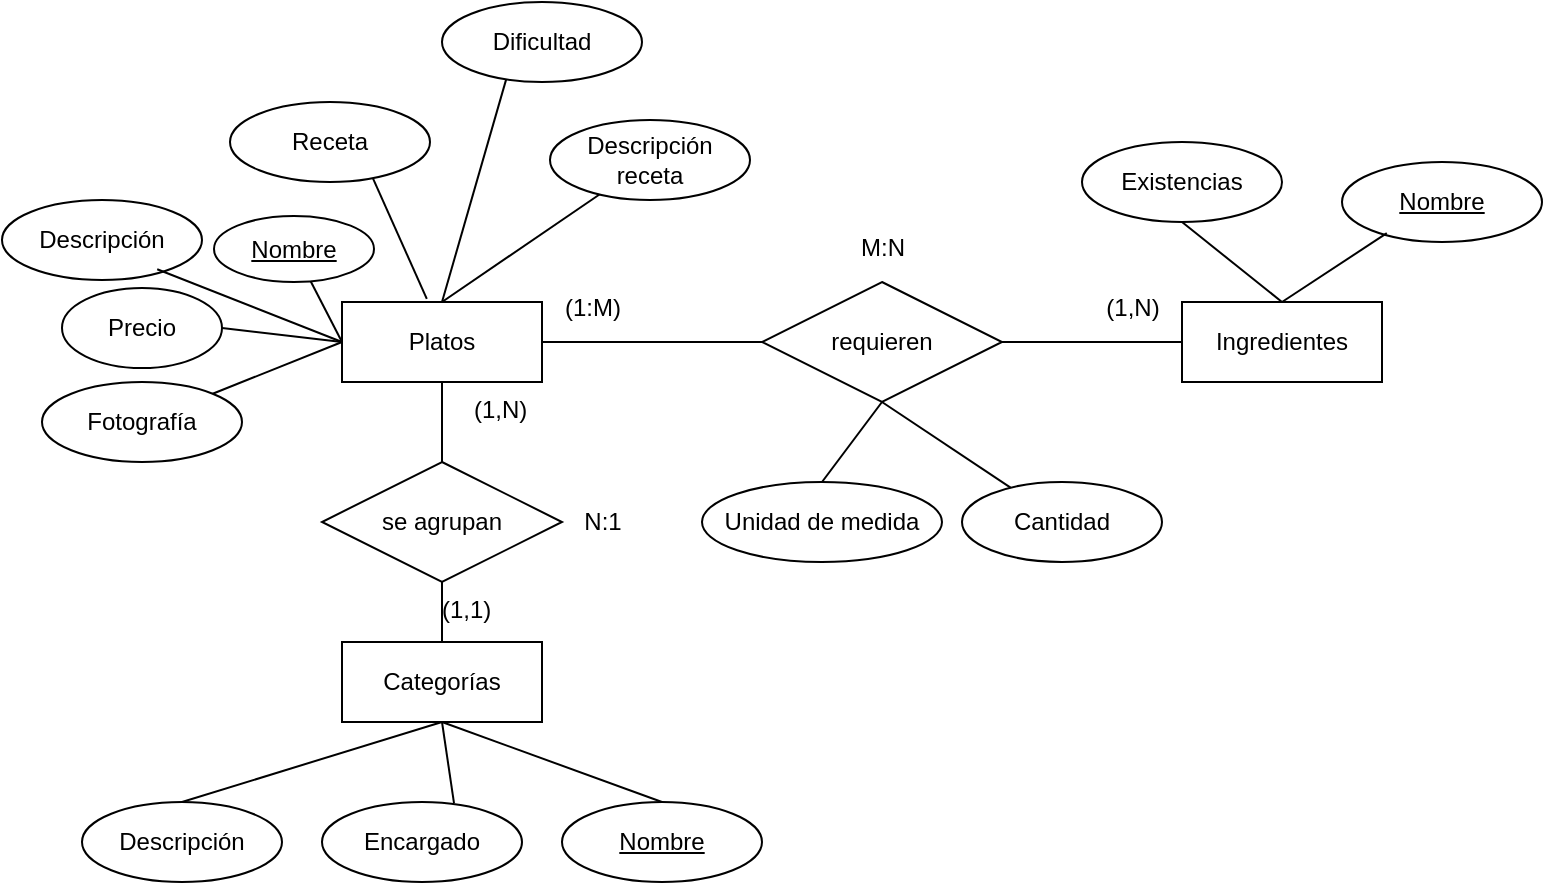 <mxfile version="24.8.8">
  <diagram name="Page-1" id="WBDv5_wROoBOC59eoUjj">
    <mxGraphModel dx="1050" dy="538" grid="1" gridSize="10" guides="1" tooltips="1" connect="1" arrows="1" fold="1" page="1" pageScale="1" pageWidth="827" pageHeight="1169" math="0" shadow="0">
      <root>
        <mxCell id="0" />
        <mxCell id="1" parent="0" />
        <mxCell id="DAipajvYqbnX_JBAI4qC-47" value="" style="endArrow=none;html=1;rounded=0;exitX=0.332;exitY=0.87;exitDx=0;exitDy=0;entryX=0.5;entryY=0;entryDx=0;entryDy=0;exitPerimeter=0;" edge="1" parent="1" source="DAipajvYqbnX_JBAI4qC-4" target="DAipajvYqbnX_JBAI4qC-1">
          <mxGeometry relative="1" as="geometry">
            <mxPoint x="180" y="490" as="sourcePoint" />
            <mxPoint x="340" y="490" as="targetPoint" />
          </mxGeometry>
        </mxCell>
        <mxCell id="DAipajvYqbnX_JBAI4qC-53" value="" style="endArrow=none;html=1;rounded=0;entryX=0.712;entryY=0.94;entryDx=0;entryDy=0;exitX=0.424;exitY=-0.04;exitDx=0;exitDy=0;exitPerimeter=0;entryPerimeter=0;" edge="1" parent="1" source="DAipajvYqbnX_JBAI4qC-1" target="DAipajvYqbnX_JBAI4qC-13">
          <mxGeometry relative="1" as="geometry">
            <mxPoint x="245" y="360" as="sourcePoint" />
            <mxPoint x="284" y="320" as="targetPoint" />
          </mxGeometry>
        </mxCell>
        <mxCell id="DAipajvYqbnX_JBAI4qC-28" style="edgeStyle=orthogonalEdgeStyle;rounded=0;orthogonalLoop=1;jettySize=auto;html=1;exitX=0.5;exitY=1;exitDx=0;exitDy=0;entryX=0.5;entryY=0;entryDx=0;entryDy=0;endArrow=none;endFill=0;" edge="1" parent="1" source="DAipajvYqbnX_JBAI4qC-1" target="DAipajvYqbnX_JBAI4qC-25">
          <mxGeometry relative="1" as="geometry" />
        </mxCell>
        <mxCell id="DAipajvYqbnX_JBAI4qC-1" value="Platos" style="whiteSpace=wrap;html=1;align=center;" vertex="1" parent="1">
          <mxGeometry x="210" y="350" width="100" height="40" as="geometry" />
        </mxCell>
        <mxCell id="DAipajvYqbnX_JBAI4qC-3" value="Descripción" style="ellipse;whiteSpace=wrap;html=1;align=center;" vertex="1" parent="1">
          <mxGeometry x="40" y="299" width="100" height="40" as="geometry" />
        </mxCell>
        <mxCell id="DAipajvYqbnX_JBAI4qC-4" value="Dificultad" style="ellipse;whiteSpace=wrap;html=1;align=center;" vertex="1" parent="1">
          <mxGeometry x="260" y="200" width="100" height="40" as="geometry" />
        </mxCell>
        <mxCell id="DAipajvYqbnX_JBAI4qC-5" value="Fotografía" style="ellipse;whiteSpace=wrap;html=1;align=center;" vertex="1" parent="1">
          <mxGeometry x="60" y="390" width="100" height="40" as="geometry" />
        </mxCell>
        <mxCell id="DAipajvYqbnX_JBAI4qC-6" value="Precio" style="ellipse;whiteSpace=wrap;html=1;align=center;" vertex="1" parent="1">
          <mxGeometry x="70" y="343" width="80" height="40" as="geometry" />
        </mxCell>
        <mxCell id="DAipajvYqbnX_JBAI4qC-7" value="Nombre" style="ellipse;whiteSpace=wrap;html=1;align=center;fontStyle=4;" vertex="1" parent="1">
          <mxGeometry x="146" y="307" width="80" height="33" as="geometry" />
        </mxCell>
        <mxCell id="DAipajvYqbnX_JBAI4qC-30" value="" style="edgeStyle=orthogonalEdgeStyle;rounded=0;orthogonalLoop=1;jettySize=auto;html=1;endArrow=none;endFill=0;" edge="1" parent="1" source="DAipajvYqbnX_JBAI4qC-11" target="DAipajvYqbnX_JBAI4qC-1">
          <mxGeometry relative="1" as="geometry" />
        </mxCell>
        <mxCell id="DAipajvYqbnX_JBAI4qC-31" style="edgeStyle=orthogonalEdgeStyle;rounded=0;orthogonalLoop=1;jettySize=auto;html=1;exitX=1;exitY=0.5;exitDx=0;exitDy=0;endArrow=none;endFill=0;" edge="1" parent="1" source="DAipajvYqbnX_JBAI4qC-11">
          <mxGeometry relative="1" as="geometry">
            <mxPoint x="540" y="370" as="targetPoint" />
          </mxGeometry>
        </mxCell>
        <mxCell id="DAipajvYqbnX_JBAI4qC-52" style="edgeStyle=orthogonalEdgeStyle;rounded=0;orthogonalLoop=1;jettySize=auto;html=1;exitX=1;exitY=0.5;exitDx=0;exitDy=0;entryX=0;entryY=0.5;entryDx=0;entryDy=0;endArrow=none;endFill=0;" edge="1" parent="1" source="DAipajvYqbnX_JBAI4qC-11" target="DAipajvYqbnX_JBAI4qC-17">
          <mxGeometry relative="1" as="geometry" />
        </mxCell>
        <mxCell id="DAipajvYqbnX_JBAI4qC-11" value="requieren" style="shape=rhombus;perimeter=rhombusPerimeter;whiteSpace=wrap;html=1;align=center;" vertex="1" parent="1">
          <mxGeometry x="420" y="340" width="120" height="60" as="geometry" />
        </mxCell>
        <mxCell id="DAipajvYqbnX_JBAI4qC-12" value="Descripción" style="ellipse;whiteSpace=wrap;html=1;align=center;" vertex="1" parent="1">
          <mxGeometry x="80" y="600" width="100" height="40" as="geometry" />
        </mxCell>
        <mxCell id="DAipajvYqbnX_JBAI4qC-13" value="Receta" style="ellipse;whiteSpace=wrap;html=1;align=center;" vertex="1" parent="1">
          <mxGeometry x="154" y="250" width="100" height="40" as="geometry" />
        </mxCell>
        <mxCell id="DAipajvYqbnX_JBAI4qC-14" value="Unidad de medida" style="ellipse;whiteSpace=wrap;html=1;align=center;" vertex="1" parent="1">
          <mxGeometry x="390" y="440" width="120" height="40" as="geometry" />
        </mxCell>
        <mxCell id="DAipajvYqbnX_JBAI4qC-15" value="Cantidad" style="ellipse;whiteSpace=wrap;html=1;align=center;" vertex="1" parent="1">
          <mxGeometry x="520" y="440" width="100" height="40" as="geometry" />
        </mxCell>
        <mxCell id="DAipajvYqbnX_JBAI4qC-17" value="Ingredientes" style="whiteSpace=wrap;html=1;align=center;" vertex="1" parent="1">
          <mxGeometry x="630" y="350" width="100" height="40" as="geometry" />
        </mxCell>
        <mxCell id="DAipajvYqbnX_JBAI4qC-19" value="Existencias" style="ellipse;whiteSpace=wrap;html=1;align=center;" vertex="1" parent="1">
          <mxGeometry x="580" y="270" width="100" height="40" as="geometry" />
        </mxCell>
        <mxCell id="DAipajvYqbnX_JBAI4qC-21" value="Categorías" style="whiteSpace=wrap;html=1;align=center;" vertex="1" parent="1">
          <mxGeometry x="210" y="520" width="100" height="40" as="geometry" />
        </mxCell>
        <mxCell id="DAipajvYqbnX_JBAI4qC-29" style="edgeStyle=orthogonalEdgeStyle;rounded=0;orthogonalLoop=1;jettySize=auto;html=1;exitX=0.5;exitY=1;exitDx=0;exitDy=0;entryX=0.5;entryY=0;entryDx=0;entryDy=0;endArrow=none;endFill=0;" edge="1" parent="1" source="DAipajvYqbnX_JBAI4qC-25" target="DAipajvYqbnX_JBAI4qC-21">
          <mxGeometry relative="1" as="geometry" />
        </mxCell>
        <mxCell id="DAipajvYqbnX_JBAI4qC-25" value="se agrupan" style="shape=rhombus;perimeter=rhombusPerimeter;whiteSpace=wrap;html=1;align=center;" vertex="1" parent="1">
          <mxGeometry x="200" y="430" width="120" height="60" as="geometry" />
        </mxCell>
        <mxCell id="DAipajvYqbnX_JBAI4qC-26" value="Nombre" style="ellipse;whiteSpace=wrap;html=1;align=center;fontStyle=4;" vertex="1" parent="1">
          <mxGeometry x="320" y="600" width="100" height="40" as="geometry" />
        </mxCell>
        <mxCell id="DAipajvYqbnX_JBAI4qC-27" value="Encargado" style="ellipse;whiteSpace=wrap;html=1;align=center;" vertex="1" parent="1">
          <mxGeometry x="200" y="600" width="100" height="40" as="geometry" />
        </mxCell>
        <mxCell id="DAipajvYqbnX_JBAI4qC-36" value="(1,1)" style="text;strokeColor=none;fillColor=none;spacingLeft=4;spacingRight=4;overflow=hidden;rotatable=0;points=[[0,0.5],[1,0.5]];portConstraint=eastwest;fontSize=12;whiteSpace=wrap;html=1;" vertex="1" parent="1">
          <mxGeometry x="254" y="490" width="40" height="30" as="geometry" />
        </mxCell>
        <mxCell id="DAipajvYqbnX_JBAI4qC-37" value="(1,N)" style="text;strokeColor=none;fillColor=none;spacingLeft=4;spacingRight=4;overflow=hidden;rotatable=0;points=[[0,0.5],[1,0.5]];portConstraint=eastwest;fontSize=12;whiteSpace=wrap;html=1;" vertex="1" parent="1">
          <mxGeometry x="270" y="390" width="40" height="30" as="geometry" />
        </mxCell>
        <mxCell id="DAipajvYqbnX_JBAI4qC-38" value="N:1" style="text;html=1;align=center;verticalAlign=middle;resizable=0;points=[];autosize=1;strokeColor=none;fillColor=none;" vertex="1" parent="1">
          <mxGeometry x="320" y="445" width="40" height="30" as="geometry" />
        </mxCell>
        <mxCell id="DAipajvYqbnX_JBAI4qC-40" value="(1:M)" style="text;html=1;align=center;verticalAlign=middle;resizable=0;points=[];autosize=1;strokeColor=none;fillColor=none;" vertex="1" parent="1">
          <mxGeometry x="310" y="338" width="50" height="30" as="geometry" />
        </mxCell>
        <mxCell id="DAipajvYqbnX_JBAI4qC-43" value="(1,N)" style="text;html=1;align=center;verticalAlign=middle;resizable=0;points=[];autosize=1;strokeColor=none;fillColor=none;" vertex="1" parent="1">
          <mxGeometry x="580" y="338" width="50" height="30" as="geometry" />
        </mxCell>
        <mxCell id="DAipajvYqbnX_JBAI4qC-44" value="M:N" style="text;html=1;align=center;verticalAlign=middle;resizable=0;points=[];autosize=1;strokeColor=none;fillColor=none;" vertex="1" parent="1">
          <mxGeometry x="455" y="308" width="50" height="30" as="geometry" />
        </mxCell>
        <mxCell id="DAipajvYqbnX_JBAI4qC-46" value="" style="endArrow=none;html=1;rounded=0;" edge="1" parent="1" source="DAipajvYqbnX_JBAI4qC-7">
          <mxGeometry relative="1" as="geometry">
            <mxPoint x="180" y="490" as="sourcePoint" />
            <mxPoint x="210" y="370" as="targetPoint" />
          </mxGeometry>
        </mxCell>
        <mxCell id="DAipajvYqbnX_JBAI4qC-48" value="" style="endArrow=none;html=1;rounded=0;entryX=0.776;entryY=0.865;entryDx=0;entryDy=0;exitX=0;exitY=0.5;exitDx=0;exitDy=0;entryPerimeter=0;" edge="1" parent="1" source="DAipajvYqbnX_JBAI4qC-1" target="DAipajvYqbnX_JBAI4qC-3">
          <mxGeometry relative="1" as="geometry">
            <mxPoint x="244" y="319.5" as="sourcePoint" />
            <mxPoint x="404" y="319.5" as="targetPoint" />
          </mxGeometry>
        </mxCell>
        <mxCell id="DAipajvYqbnX_JBAI4qC-50" value="" style="endArrow=none;html=1;rounded=0;exitX=1;exitY=0.5;exitDx=0;exitDy=0;entryX=0;entryY=0.5;entryDx=0;entryDy=0;" edge="1" parent="1" source="DAipajvYqbnX_JBAI4qC-6" target="DAipajvYqbnX_JBAI4qC-1">
          <mxGeometry relative="1" as="geometry">
            <mxPoint x="180" y="490" as="sourcePoint" />
            <mxPoint x="340" y="490" as="targetPoint" />
          </mxGeometry>
        </mxCell>
        <mxCell id="DAipajvYqbnX_JBAI4qC-51" value="" style="endArrow=none;html=1;rounded=0;entryX=0;entryY=0.5;entryDx=0;entryDy=0;exitX=1;exitY=0;exitDx=0;exitDy=0;" edge="1" parent="1" source="DAipajvYqbnX_JBAI4qC-5" target="DAipajvYqbnX_JBAI4qC-1">
          <mxGeometry relative="1" as="geometry">
            <mxPoint x="160" y="400" as="sourcePoint" />
            <mxPoint x="340" y="490" as="targetPoint" />
          </mxGeometry>
        </mxCell>
        <mxCell id="DAipajvYqbnX_JBAI4qC-56" value="" style="endArrow=none;html=1;rounded=0;exitX=0.5;exitY=1;exitDx=0;exitDy=0;" edge="1" parent="1" source="DAipajvYqbnX_JBAI4qC-11" target="DAipajvYqbnX_JBAI4qC-15">
          <mxGeometry relative="1" as="geometry">
            <mxPoint x="294" y="460" as="sourcePoint" />
            <mxPoint x="354" y="420" as="targetPoint" />
          </mxGeometry>
        </mxCell>
        <mxCell id="DAipajvYqbnX_JBAI4qC-57" value="" style="endArrow=none;html=1;rounded=0;entryX=0.5;entryY=0;entryDx=0;entryDy=0;exitX=0.5;exitY=1;exitDx=0;exitDy=0;" edge="1" parent="1" source="DAipajvYqbnX_JBAI4qC-11" target="DAipajvYqbnX_JBAI4qC-14">
          <mxGeometry relative="1" as="geometry">
            <mxPoint x="300" y="485" as="sourcePoint" />
            <mxPoint x="370" y="470" as="targetPoint" />
          </mxGeometry>
        </mxCell>
        <mxCell id="DAipajvYqbnX_JBAI4qC-58" value="Descripción&lt;div&gt;receta&lt;/div&gt;" style="ellipse;whiteSpace=wrap;html=1;align=center;" vertex="1" parent="1">
          <mxGeometry x="314" y="259" width="100" height="40" as="geometry" />
        </mxCell>
        <mxCell id="DAipajvYqbnX_JBAI4qC-62" value="Nombre" style="ellipse;whiteSpace=wrap;html=1;align=center;fontStyle=4;" vertex="1" parent="1">
          <mxGeometry x="710" y="280" width="100" height="40" as="geometry" />
        </mxCell>
        <mxCell id="DAipajvYqbnX_JBAI4qC-65" value="" style="endArrow=none;html=1;rounded=0;entryX=0.5;entryY=0;entryDx=0;entryDy=0;" edge="1" parent="1" source="DAipajvYqbnX_JBAI4qC-58" target="DAipajvYqbnX_JBAI4qC-1">
          <mxGeometry relative="1" as="geometry">
            <mxPoint x="270" y="460" as="sourcePoint" />
            <mxPoint x="430" y="460" as="targetPoint" />
          </mxGeometry>
        </mxCell>
        <mxCell id="DAipajvYqbnX_JBAI4qC-68" value="" style="endArrow=none;html=1;rounded=0;exitX=0.5;exitY=1;exitDx=0;exitDy=0;entryX=0.5;entryY=0;entryDx=0;entryDy=0;" edge="1" parent="1" source="DAipajvYqbnX_JBAI4qC-19" target="DAipajvYqbnX_JBAI4qC-17">
          <mxGeometry relative="1" as="geometry">
            <mxPoint x="270" y="460" as="sourcePoint" />
            <mxPoint x="430" y="460" as="targetPoint" />
          </mxGeometry>
        </mxCell>
        <mxCell id="DAipajvYqbnX_JBAI4qC-69" value="" style="endArrow=none;html=1;rounded=0;exitX=0.224;exitY=0.89;exitDx=0;exitDy=0;exitPerimeter=0;entryX=0.5;entryY=0;entryDx=0;entryDy=0;" edge="1" parent="1" source="DAipajvYqbnX_JBAI4qC-62" target="DAipajvYqbnX_JBAI4qC-17">
          <mxGeometry relative="1" as="geometry">
            <mxPoint x="270" y="460" as="sourcePoint" />
            <mxPoint x="430" y="460" as="targetPoint" />
          </mxGeometry>
        </mxCell>
        <mxCell id="DAipajvYqbnX_JBAI4qC-70" value="" style="endArrow=none;html=1;rounded=0;exitX=0.5;exitY=0;exitDx=0;exitDy=0;entryX=0.5;entryY=1;entryDx=0;entryDy=0;" edge="1" parent="1" source="DAipajvYqbnX_JBAI4qC-26" target="DAipajvYqbnX_JBAI4qC-21">
          <mxGeometry relative="1" as="geometry">
            <mxPoint x="270" y="460" as="sourcePoint" />
            <mxPoint x="270" y="560" as="targetPoint" />
          </mxGeometry>
        </mxCell>
        <mxCell id="DAipajvYqbnX_JBAI4qC-71" value="" style="endArrow=none;html=1;rounded=0;exitX=0.5;exitY=1;exitDx=0;exitDy=0;entryX=0.66;entryY=0.015;entryDx=0;entryDy=0;entryPerimeter=0;" edge="1" parent="1" source="DAipajvYqbnX_JBAI4qC-21" target="DAipajvYqbnX_JBAI4qC-27">
          <mxGeometry relative="1" as="geometry">
            <mxPoint x="270" y="460" as="sourcePoint" />
            <mxPoint x="430" y="460" as="targetPoint" />
          </mxGeometry>
        </mxCell>
        <mxCell id="DAipajvYqbnX_JBAI4qC-72" value="" style="endArrow=none;html=1;rounded=0;exitX=0.5;exitY=1;exitDx=0;exitDy=0;entryX=0.5;entryY=0;entryDx=0;entryDy=0;" edge="1" parent="1" source="DAipajvYqbnX_JBAI4qC-21" target="DAipajvYqbnX_JBAI4qC-12">
          <mxGeometry relative="1" as="geometry">
            <mxPoint x="270" y="460" as="sourcePoint" />
            <mxPoint x="140" y="590" as="targetPoint" />
          </mxGeometry>
        </mxCell>
      </root>
    </mxGraphModel>
  </diagram>
</mxfile>
